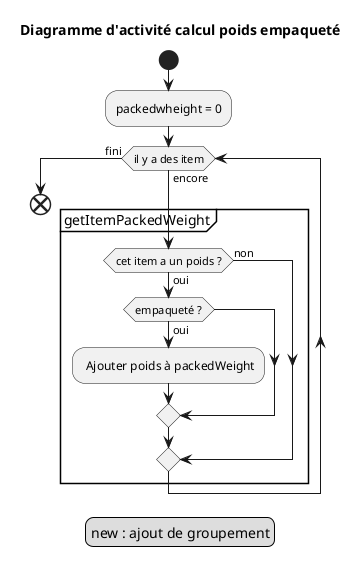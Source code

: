 @startuml
    Title Diagramme d'activité calcul poids empaqueté

    start
        :packedwheight = 0;
        while (il y a des item) is (encore)
            partition getItemPackedWeight {
                if (cet item a un poids ?) then (oui)
                    if (empaqueté ?)  then (oui)
                        : Ajouter poids à packedWeight;
                    endif
                else (non)
                endif
            }
        endwhile (fini)
    end

    legend
        new : ajout de groupement
    endlegend
@enduml
